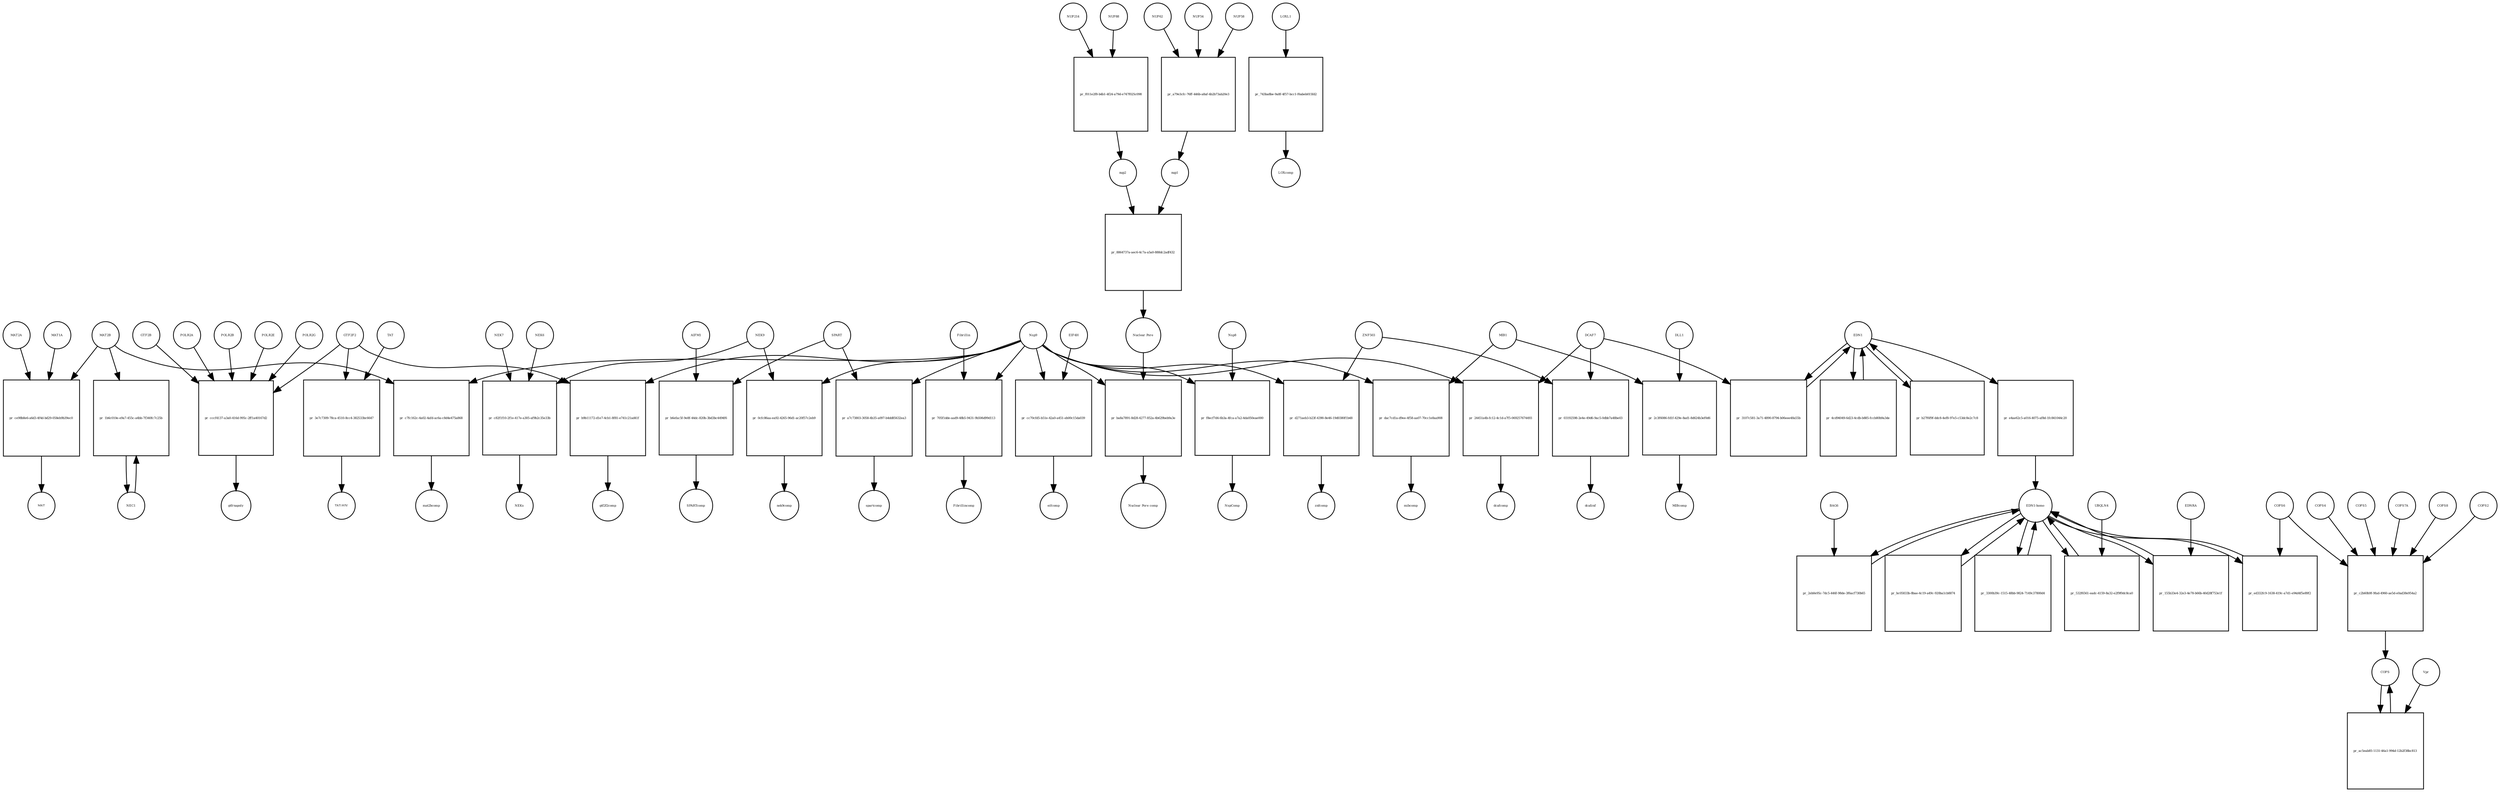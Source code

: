 strict digraph  {
EDN1 [annotation=urn_miriam_uniprot_P05305, bipartite=0, cls=macromolecule, fontsize=4, label=EDN1, shape=circle];
"pr_3107c581-3a71-4890-8794-b06eee48a55b" [annotation="", bipartite=1, cls=process, fontsize=4, label="pr_3107c581-3a71-4890-8794-b06eee48a55b", shape=square];
DCAF7 [annotation="urn_miriam_uniprot_P61962|urn_miriam_pubmed_16887337|urn_miriam_pubmed_16949367", bipartite=0, cls=macromolecule, fontsize=4, label=DCAF7, shape=circle];
"pr_b27f6f9f-ddc8-4ef8-97e5-c53dc8e2c7c8" [annotation="", bipartite=1, cls=process, fontsize=4, label="pr_b27f6f9f-ddc8-4ef8-97e5-c53dc8e2c7c8", shape=square];
MAT2B [annotation="urn_miriam_uniprot_Q9NZL9|urn_miriam_pubmed_10644686|urn_miriam_pubmed_23189196|urn_miriam_pubmed_25075345|urn_miriam_pubmed_23425511", bipartite=0, cls=macromolecule, fontsize=4, label=MAT2B, shape=circle];
"pr_c7fc162c-4a02-4afd-ac6a-c8d4e475a868" [annotation="", bipartite=1, cls=process, fontsize=4, label="pr_c7fc162c-4a02-4afd-ac6a-c8d4e475a868", shape=square];
Nsp9 [annotation="urn_miriam_uniprot_P0DTD1|urn_miriam_ncbiprotein_YP_009725305", bipartite=0, cls=macromolecule, fontsize=4, label=Nsp9, shape=circle];
mat2bcomp [annotation="", bipartite=0, cls=complex, fontsize=4, label=mat2bcomp, shape=circle];
GTF2F2 [annotation="urn_miriam_uniprot_P13984|urn_miriam_pubmed_10428810", bipartite=0, cls=macromolecule, fontsize=4, label=GTF2F2, shape=circle];
"pr_b9b11172-d1e7-4cb1-8f81-e741c21ad41f" [annotation="", bipartite=1, cls=process, fontsize=4, label="pr_b9b11172-d1e7-4cb1-8f81-e741c21ad41f", shape=square];
gtf2f2comp [annotation="", bipartite=0, cls=complex, fontsize=4, label=gtf2f2comp, shape=circle];
"pr_705f1dde-aad9-48b5-9431-9b506d99d113" [annotation="", bipartite=1, cls=process, fontsize=4, label="pr_705f1dde-aad9-48b5-9431-9b506d99d113", shape=square];
Fibrillin [annotation="", bipartite=0, cls=complex, fontsize=4, label=Fibrillin, shape=circle];
Fibrillincomp [annotation="", bipartite=0, cls=complex, fontsize=4, label=Fibrillincomp, shape=circle];
"pr_0cfc86aa-ea92-4265-96d1-ac20f57c2eb9" [annotation="", bipartite=1, cls=process, fontsize=4, label="pr_0cfc86aa-ea92-4265-96d1-ac20f57c2eb9", shape=square];
NEK9 [annotation=urn_miriam_uniprot_Q8TD19, bipartite=0, cls=macromolecule, fontsize=4, label=NEK9, shape=circle];
nek9comp [annotation="", bipartite=0, cls=complex, fontsize=4, label=nek9comp, shape=circle];
SPART [annotation=urn_miriam_uniprot_Q8N0X7, bipartite=0, cls=macromolecule, fontsize=4, label=SPART, shape=circle];
"pr_a7c73803-3058-4b35-a097-b4dd85632ea3" [annotation="", bipartite=1, cls=process, fontsize=4, label="pr_a7c73803-3058-4b35-a097-b4dd85632ea3", shape=square];
spartcomp [annotation="", bipartite=0, cls=complex, fontsize=4, label=spartcomp, shape=circle];
"pr_cc70cfd5-b51e-42a0-a451-eb00c15da039" [annotation="", bipartite=1, cls=process, fontsize=4, label="pr_cc70cfd5-b51e-42a0-a451-eb00c15da039", shape=square];
EIF4H [annotation="urn_miriam_uniprot_Q15056|urn_miriam_pubmed_10585411|urn_miriam_pubmed_11418588", bipartite=0, cls=macromolecule, fontsize=4, label=EIF4H, shape=circle];
eifcomp [annotation="", bipartite=0, cls=complex, fontsize=4, label=eifcomp, shape=circle];
"pr_24451a4b-fc12-4c1d-a7f5-069257674493" [annotation="", bipartite=1, cls=process, fontsize=4, label="pr_24451a4b-fc12-4c1d-a7f5-069257674493", shape=square];
dcafcomp [annotation="", bipartite=0, cls=complex, fontsize=4, label=dcafcomp, shape=circle];
"pr_d271aeb3-b23f-4390-8e46-19d0380f1b48" [annotation="", bipartite=1, cls=process, fontsize=4, label="pr_d271aeb3-b23f-4390-8e46-19d0380f1b48", shape=square];
ZNF503 [annotation=urn_miriam_uniprot_Q96F45, bipartite=0, cls=macromolecule, fontsize=4, label=ZNF503, shape=circle];
znfcomp [annotation="", bipartite=0, cls=complex, fontsize=4, label=znfcomp, shape=circle];
MIB1 [annotation="urn_miriam_uniprot_Q86YT6|urn_miriam_pubmed_24185901", bipartite=0, cls=macromolecule, fontsize=4, label=MIB1, shape=circle];
"pr_dac7cd1a-d9ee-4f58-aa07-70cc1e8aa908" [annotation="", bipartite=1, cls=process, fontsize=4, label="pr_dac7cd1a-d9ee-4f58-aa07-70cc1e8aa908", shape=square];
mibcomp [annotation="", bipartite=0, cls=complex, fontsize=4, label=mibcomp, shape=circle];
"pr_03192598-2e4e-49d6-9ac5-0dbb7a48be03" [annotation="", bipartite=1, cls=process, fontsize=4, label="pr_03192598-2e4e-49d6-9ac5-0dbb7a48be03", shape=square];
dcafznf [annotation="", bipartite=0, cls=complex, fontsize=4, label=dcafznf, shape=circle];
"pr_ba8a7891-8d28-4277-852a-4b629beb9a3e" [annotation="", bipartite=1, cls=process, fontsize=4, label="pr_ba8a7891-8d28-4277-852a-4b629beb9a3e", shape=square];
"Nuclear Pore" [annotation="", bipartite=0, cls=complex, fontsize=4, label="Nuclear Pore", shape=circle];
"Nuclear Pore comp" [annotation="", bipartite=0, cls=complex, fontsize=4, label="Nuclear Pore comp", shape=circle];
NUP214 [annotation=urn_miriam_uniprot_P35658, bipartite=0, cls=macromolecule, fontsize=4, label=NUP214, shape=circle];
"pr_f011e2f8-b4b1-4f24-a79d-e747f025c098" [annotation="", bipartite=1, cls=process, fontsize=4, label="pr_f011e2f8-b4b1-4f24-a79d-e747f025c098", shape=square];
NUP88 [annotation="urn_miriam_uniprot_Q99567|urn_miriam_pubmed_30543681", bipartite=0, cls=macromolecule, fontsize=4, label=NUP88, shape=circle];
nup2 [annotation="", bipartite=0, cls=complex, fontsize=4, label=nup2, shape=circle];
nup1 [annotation="", bipartite=0, cls=complex, fontsize=4, label=nup1, shape=circle];
"pr_8864737a-aec6-4c7a-a5a0-888dc2adf432" [annotation="", bipartite=1, cls=process, fontsize=4, label="pr_8864737a-aec6-4c7a-a5a0-888dc2adf432", shape=square];
NUP54 [annotation=urn_miriam_uniprot_Q7Z3B4, bipartite=0, cls=macromolecule, fontsize=4, label=NUP54, shape=circle];
"pr_a79e3cfc-76ff-446b-a8af-4b2b73ab20e3" [annotation="", bipartite=1, cls=process, fontsize=4, label="pr_a79e3cfc-76ff-446b-a8af-4b2b73ab20e3", shape=square];
NUP58 [annotation=urn_miriam_uniprot_Q9BVL2, bipartite=0, cls=macromolecule, fontsize=4, label=NUP58, shape=circle];
NUP62 [annotation=urn_miriam_uniprot_P37198, bipartite=0, cls=macromolecule, fontsize=4, label=NUP62, shape=circle];
"pr_cccf4137-a3a0-416d-995c-2ff1a40167d2" [annotation="", bipartite=1, cls=process, fontsize=4, label="pr_cccf4137-a3a0-416d-995c-2ff1a40167d2", shape=square];
gtfrnapoly [annotation="", bipartite=0, cls=complex, fontsize=4, label=gtfrnapoly, shape=circle];
GTF2B [annotation="", bipartite=0, cls=macromolecule, fontsize=4, label=GTF2B, shape=circle];
POLR2A [annotation=urn_miriam_uniprot_P30876, bipartite=0, cls=macromolecule, fontsize=4, label=POLR2A, shape=circle];
POLR2B [annotation="", bipartite=0, cls=macromolecule, fontsize=4, label=POLR2B, shape=circle];
POLR2E [annotation="", bipartite=0, cls=macromolecule, fontsize=4, label=POLR2E, shape=circle];
POLR2G [annotation="", bipartite=0, cls=macromolecule, fontsize=4, label=POLR2G, shape=circle];
"pr_3e7c7309-78ca-4510-8cc4-382533bc6647" [annotation="", bipartite=1, cls=process, fontsize=4, label="pr_3e7c7309-78ca-4510-8cc4-382533bc6647", shape=square];
TAT [annotation="", bipartite=0, cls=macromolecule, fontsize=4, label=TAT, shape=circle];
"TAT-HIV" [annotation="", bipartite=0, cls=complex, fontsize=4, label="TAT-HIV", shape=circle];
"pr_c82f1f10-2f1e-417e-a305-af9b2c35e33b" [annotation="", bipartite=1, cls=process, fontsize=4, label="pr_c82f1f10-2f1e-417e-a305-af9b2c35e33b", shape=square];
NEKs [annotation="", bipartite=0, cls=complex, fontsize=4, label=NEKs, shape=circle];
NEK7 [annotation="", bipartite=0, cls=macromolecule, fontsize=4, label=NEK7, shape=circle];
NEK6 [annotation="", bipartite=0, cls=macromolecule, fontsize=4, label=NEK6, shape=circle];
"pr_e4ae62c5-a016-4075-af8d-1fc841044c20" [annotation="", bipartite=1, cls=process, fontsize=4, label="pr_e4ae62c5-a016-4075-af8d-1fc841044c20", shape=square];
"EDN1-homo" [annotation="", bipartite=0, cls=complex, fontsize=4, label="EDN1-homo", shape=circle];
"pr_4cd94049-6d23-4cdb-b885-fccb80b9a3de" [annotation="", bipartite=1, cls=process, fontsize=4, label="pr_4cd94049-6d23-4cdb-b885-fccb80b9a3de", shape=square];
"pr_2eb0e95c-7dc5-446f-98de-3f6acf730b65" [annotation="", bipartite=1, cls=process, fontsize=4, label="pr_2eb0e95c-7dc5-446f-98de-3f6acf730b65", shape=square];
BAG6 [annotation="", bipartite=0, cls=macromolecule, fontsize=4, label=BAG6, shape=circle];
"pr_bc05833b-8bae-4c19-a49c-920ba1cb8874" [annotation="", bipartite=1, cls=process, fontsize=4, label="pr_bc05833b-8bae-4c19-a49c-920ba1cb8874", shape=square];
"pr_3300b39c-1515-48bb-9824-7149c37800d4" [annotation="", bipartite=1, cls=process, fontsize=4, label="pr_3300b39c-1515-48bb-9824-7149c37800d4", shape=square];
COPS2 [annotation="", bipartite=0, cls=macromolecule, fontsize=4, label=COPS2, shape=circle];
"pr_c2b60b9f-9fad-4960-ae5d-e0ad38e954a2" [annotation="", bipartite=1, cls=process, fontsize=4, label="pr_c2b60b9f-9fad-4960-ae5d-e0ad38e954a2", shape=square];
COPS [annotation="", bipartite=0, cls=complex, fontsize=4, label=COPS, shape=circle];
COPS4 [annotation="", bipartite=0, cls=macromolecule, fontsize=4, label=COPS4, shape=circle];
COPS5 [annotation="", bipartite=0, cls=macromolecule, fontsize=4, label=COPS5, shape=circle];
COPS6 [annotation="", bipartite=0, cls=macromolecule, fontsize=4, label=COPS6, shape=circle];
COPS7A [annotation="", bipartite=0, cls=macromolecule, fontsize=4, label=COPS7A, shape=circle];
COPS8 [annotation="", bipartite=0, cls=macromolecule, fontsize=4, label=COPS8, shape=circle];
Vpr [annotation="", bipartite=0, cls=macromolecule, fontsize=4, label=Vpr, shape=circle];
"pr_ac5eab85-1131-46a1-994d-12b2f38bc813" [annotation="", bipartite=1, cls=process, fontsize=4, label="pr_ac5eab85-1131-46a1-994d-12b2f38bc813", shape=square];
"pr_ed332fc9-1638-419c-a7d1-e94d4f5e89f2" [annotation="", bipartite=1, cls=process, fontsize=4, label="pr_ed332fc9-1638-419c-a7d1-e94d4f5e89f2", shape=square];
"pr_532f6561-eadc-4159-8a32-e2f9f0dc8ca0" [annotation="", bipartite=1, cls=process, fontsize=4, label="pr_532f6561-eadc-4159-8a32-e2f9f0dc8ca0", shape=square];
UBQLN4 [annotation="", bipartite=0, cls=macromolecule, fontsize=4, label=UBQLN4, shape=circle];
"pr_155b33e4-32e3-4e78-b66b-40d28f753e1f" [annotation="", bipartite=1, cls=process, fontsize=4, label="pr_155b33e4-32e3-4e78-b66b-40d28f753e1f", shape=square];
EDNRA [annotation="", bipartite=0, cls=macromolecule, fontsize=4, label=EDNRA, shape=circle];
"pr_f8ecf7d4-6b3a-4fca-a7a2-4da050eae000" [annotation="", bipartite=1, cls=process, fontsize=4, label="pr_f8ecf7d4-6b3a-4fca-a7a2-4da050eae000", shape=square];
Nsp8 [annotation="urn_miriam_uniprot_P0DTD1|urn_miriam_ncbiprotein_YP_009725304", bipartite=0, cls=macromolecule, fontsize=4, label=Nsp8, shape=circle];
NspComp [annotation="", bipartite=0, cls=complex, fontsize=4, label=NspComp, shape=circle];
AIFM1 [annotation="", bipartite=0, cls=macromolecule, fontsize=4, label=AIFM1, shape=circle];
"pr_b6efac5f-9e8f-44dc-820b-3bd3bc4494f6" [annotation="", bipartite=1, cls=process, fontsize=4, label="pr_b6efac5f-9e8f-44dc-820b-3bd3bc4494f6", shape=square];
SPARTcomp [annotation="", bipartite=0, cls=complex, fontsize=4, label=SPARTcomp, shape=circle];
MAT1A [annotation="", bipartite=0, cls=macromolecule, fontsize=4, label=MAT1A, shape=circle];
"pr_ce98b8e6-a6d3-4f4d-bd29-058eb9b39ec0" [annotation="", bipartite=1, cls=process, fontsize=4, label="pr_ce98b8e6-a6d3-4f4d-bd29-058eb9b39ec0", shape=square];
MAT [annotation="", bipartite=0, cls=complex, fontsize=4, label=MAT, shape=circle];
MAT2A [annotation="", bipartite=0, cls=macromolecule, fontsize=4, label=MAT2A, shape=circle];
LOXL1 [annotation="", bipartite=0, cls=macromolecule, fontsize=4, label=LOXL1, shape=circle];
"pr_743ba8be-9a8f-4f57-bcc1-f6abeb015fd2" [annotation="", bipartite=1, cls=process, fontsize=4, label="pr_743ba8be-9a8f-4f57-bcc1-f6abeb015fd2", shape=square];
LOXcomp [annotation="", bipartite=0, cls=complex, fontsize=4, label=LOXcomp, shape=circle];
"pr_1b6c010e-e9a7-455c-a4bb-7f340fc7c25b" [annotation="", bipartite=1, cls=process, fontsize=4, label="pr_1b6c010e-e9a7-455c-a4bb-7f340fc7c25b", shape=square];
NEC1 [annotation="", bipartite=0, cls=complex, fontsize=4, label=NEC1, shape=circle];
"pr_2c3f6086-fd1f-429e-8ad1-8d624b3ef0d6" [annotation="", bipartite=1, cls=process, fontsize=4, label="pr_2c3f6086-fd1f-429e-8ad1-8d624b3ef0d6", shape=square];
DLL1 [annotation="", bipartite=0, cls=macromolecule, fontsize=4, label=DLL1, shape=circle];
MIBcomp [annotation="", bipartite=0, cls=complex, fontsize=4, label=MIBcomp, shape=circle];
EDN1 -> "pr_3107c581-3a71-4890-8794-b06eee48a55b"  [annotation="", interaction_type=consumption];
EDN1 -> "pr_b27f6f9f-ddc8-4ef8-97e5-c53dc8e2c7c8"  [annotation="", interaction_type=consumption];
EDN1 -> "pr_e4ae62c5-a016-4075-af8d-1fc841044c20"  [annotation="", interaction_type=consumption];
EDN1 -> "pr_4cd94049-6d23-4cdb-b885-fccb80b9a3de"  [annotation="", interaction_type=consumption];
"pr_3107c581-3a71-4890-8794-b06eee48a55b" -> EDN1  [annotation="", interaction_type=production];
DCAF7 -> "pr_3107c581-3a71-4890-8794-b06eee48a55b"  [annotation=urn_miriam_pubmed_27880803, interaction_type=catalysis];
DCAF7 -> "pr_24451a4b-fc12-4c1d-a7f5-069257674493"  [annotation="", interaction_type=consumption];
DCAF7 -> "pr_03192598-2e4e-49d6-9ac5-0dbb7a48be03"  [annotation="", interaction_type=consumption];
"pr_b27f6f9f-ddc8-4ef8-97e5-c53dc8e2c7c8" -> EDN1  [annotation="", interaction_type=production];
MAT2B -> "pr_c7fc162c-4a02-4afd-ac6a-c8d4e475a868"  [annotation="", interaction_type=consumption];
MAT2B -> "pr_ce98b8e6-a6d3-4f4d-bd29-058eb9b39ec0"  [annotation="", interaction_type=consumption];
MAT2B -> "pr_1b6c010e-e9a7-455c-a4bb-7f340fc7c25b"  [annotation="", interaction_type=consumption];
"pr_c7fc162c-4a02-4afd-ac6a-c8d4e475a868" -> mat2bcomp  [annotation="", interaction_type=production];
Nsp9 -> "pr_c7fc162c-4a02-4afd-ac6a-c8d4e475a868"  [annotation="", interaction_type=consumption];
Nsp9 -> "pr_b9b11172-d1e7-4cb1-8f81-e741c21ad41f"  [annotation="", interaction_type=consumption];
Nsp9 -> "pr_705f1dde-aad9-48b5-9431-9b506d99d113"  [annotation="", interaction_type=consumption];
Nsp9 -> "pr_0cfc86aa-ea92-4265-96d1-ac20f57c2eb9"  [annotation="", interaction_type=consumption];
Nsp9 -> "pr_a7c73803-3058-4b35-a097-b4dd85632ea3"  [annotation="", interaction_type=consumption];
Nsp9 -> "pr_cc70cfd5-b51e-42a0-a451-eb00c15da039"  [annotation="", interaction_type=consumption];
Nsp9 -> "pr_24451a4b-fc12-4c1d-a7f5-069257674493"  [annotation="", interaction_type=consumption];
Nsp9 -> "pr_d271aeb3-b23f-4390-8e46-19d0380f1b48"  [annotation="", interaction_type=consumption];
Nsp9 -> "pr_dac7cd1a-d9ee-4f58-aa07-70cc1e8aa908"  [annotation="", interaction_type=consumption];
Nsp9 -> "pr_ba8a7891-8d28-4277-852a-4b629beb9a3e"  [annotation="", interaction_type=consumption];
Nsp9 -> "pr_f8ecf7d4-6b3a-4fca-a7a2-4da050eae000"  [annotation="", interaction_type=consumption];
GTF2F2 -> "pr_b9b11172-d1e7-4cb1-8f81-e741c21ad41f"  [annotation="", interaction_type=consumption];
GTF2F2 -> "pr_cccf4137-a3a0-416d-995c-2ff1a40167d2"  [annotation="", interaction_type=consumption];
GTF2F2 -> "pr_3e7c7309-78ca-4510-8cc4-382533bc6647"  [annotation="", interaction_type=consumption];
"pr_b9b11172-d1e7-4cb1-8f81-e741c21ad41f" -> gtf2f2comp  [annotation="", interaction_type=production];
"pr_705f1dde-aad9-48b5-9431-9b506d99d113" -> Fibrillincomp  [annotation="", interaction_type=production];
Fibrillin -> "pr_705f1dde-aad9-48b5-9431-9b506d99d113"  [annotation="", interaction_type=consumption];
"pr_0cfc86aa-ea92-4265-96d1-ac20f57c2eb9" -> nek9comp  [annotation="", interaction_type=production];
NEK9 -> "pr_0cfc86aa-ea92-4265-96d1-ac20f57c2eb9"  [annotation="", interaction_type=consumption];
NEK9 -> "pr_c82f1f10-2f1e-417e-a305-af9b2c35e33b"  [annotation="", interaction_type=consumption];
SPART -> "pr_a7c73803-3058-4b35-a097-b4dd85632ea3"  [annotation="", interaction_type=consumption];
SPART -> "pr_b6efac5f-9e8f-44dc-820b-3bd3bc4494f6"  [annotation="", interaction_type=consumption];
"pr_a7c73803-3058-4b35-a097-b4dd85632ea3" -> spartcomp  [annotation="", interaction_type=production];
"pr_cc70cfd5-b51e-42a0-a451-eb00c15da039" -> eifcomp  [annotation="", interaction_type=production];
EIF4H -> "pr_cc70cfd5-b51e-42a0-a451-eb00c15da039"  [annotation="", interaction_type=consumption];
"pr_24451a4b-fc12-4c1d-a7f5-069257674493" -> dcafcomp  [annotation="", interaction_type=production];
"pr_d271aeb3-b23f-4390-8e46-19d0380f1b48" -> znfcomp  [annotation="", interaction_type=production];
ZNF503 -> "pr_d271aeb3-b23f-4390-8e46-19d0380f1b48"  [annotation="", interaction_type=consumption];
ZNF503 -> "pr_03192598-2e4e-49d6-9ac5-0dbb7a48be03"  [annotation="", interaction_type=consumption];
MIB1 -> "pr_dac7cd1a-d9ee-4f58-aa07-70cc1e8aa908"  [annotation="", interaction_type=consumption];
MIB1 -> "pr_2c3f6086-fd1f-429e-8ad1-8d624b3ef0d6"  [annotation="", interaction_type=consumption];
"pr_dac7cd1a-d9ee-4f58-aa07-70cc1e8aa908" -> mibcomp  [annotation="", interaction_type=production];
"pr_03192598-2e4e-49d6-9ac5-0dbb7a48be03" -> dcafznf  [annotation="", interaction_type=production];
"pr_ba8a7891-8d28-4277-852a-4b629beb9a3e" -> "Nuclear Pore comp"  [annotation="", interaction_type=production];
"Nuclear Pore" -> "pr_ba8a7891-8d28-4277-852a-4b629beb9a3e"  [annotation="", interaction_type=consumption];
NUP214 -> "pr_f011e2f8-b4b1-4f24-a79d-e747f025c098"  [annotation="", interaction_type=consumption];
"pr_f011e2f8-b4b1-4f24-a79d-e747f025c098" -> nup2  [annotation="", interaction_type=production];
NUP88 -> "pr_f011e2f8-b4b1-4f24-a79d-e747f025c098"  [annotation="", interaction_type=consumption];
nup2 -> "pr_8864737a-aec6-4c7a-a5a0-888dc2adf432"  [annotation="", interaction_type=consumption];
nup1 -> "pr_8864737a-aec6-4c7a-a5a0-888dc2adf432"  [annotation="", interaction_type=consumption];
"pr_8864737a-aec6-4c7a-a5a0-888dc2adf432" -> "Nuclear Pore"  [annotation="", interaction_type=production];
NUP54 -> "pr_a79e3cfc-76ff-446b-a8af-4b2b73ab20e3"  [annotation="", interaction_type=consumption];
"pr_a79e3cfc-76ff-446b-a8af-4b2b73ab20e3" -> nup1  [annotation="", interaction_type=production];
NUP58 -> "pr_a79e3cfc-76ff-446b-a8af-4b2b73ab20e3"  [annotation="", interaction_type=consumption];
NUP62 -> "pr_a79e3cfc-76ff-446b-a8af-4b2b73ab20e3"  [annotation="", interaction_type=consumption];
"pr_cccf4137-a3a0-416d-995c-2ff1a40167d2" -> gtfrnapoly  [annotation="", interaction_type=production];
GTF2B -> "pr_cccf4137-a3a0-416d-995c-2ff1a40167d2"  [annotation="", interaction_type=consumption];
POLR2A -> "pr_cccf4137-a3a0-416d-995c-2ff1a40167d2"  [annotation="", interaction_type=consumption];
POLR2B -> "pr_cccf4137-a3a0-416d-995c-2ff1a40167d2"  [annotation="", interaction_type=consumption];
POLR2E -> "pr_cccf4137-a3a0-416d-995c-2ff1a40167d2"  [annotation="", interaction_type=consumption];
POLR2G -> "pr_cccf4137-a3a0-416d-995c-2ff1a40167d2"  [annotation="", interaction_type=consumption];
"pr_3e7c7309-78ca-4510-8cc4-382533bc6647" -> "TAT-HIV"  [annotation="", interaction_type=production];
TAT -> "pr_3e7c7309-78ca-4510-8cc4-382533bc6647"  [annotation="", interaction_type=consumption];
"pr_c82f1f10-2f1e-417e-a305-af9b2c35e33b" -> NEKs  [annotation="", interaction_type=production];
NEK7 -> "pr_c82f1f10-2f1e-417e-a305-af9b2c35e33b"  [annotation="", interaction_type=consumption];
NEK6 -> "pr_c82f1f10-2f1e-417e-a305-af9b2c35e33b"  [annotation="", interaction_type=consumption];
"pr_e4ae62c5-a016-4075-af8d-1fc841044c20" -> "EDN1-homo"  [annotation="", interaction_type=production];
"EDN1-homo" -> "pr_2eb0e95c-7dc5-446f-98de-3f6acf730b65"  [annotation="", interaction_type=consumption];
"EDN1-homo" -> "pr_bc05833b-8bae-4c19-a49c-920ba1cb8874"  [annotation="", interaction_type=consumption];
"EDN1-homo" -> "pr_3300b39c-1515-48bb-9824-7149c37800d4"  [annotation="", interaction_type=consumption];
"EDN1-homo" -> "pr_ed332fc9-1638-419c-a7d1-e94d4f5e89f2"  [annotation="", interaction_type=consumption];
"EDN1-homo" -> "pr_532f6561-eadc-4159-8a32-e2f9f0dc8ca0"  [annotation="", interaction_type=consumption];
"EDN1-homo" -> "pr_155b33e4-32e3-4e78-b66b-40d28f753e1f"  [annotation="", interaction_type=consumption];
"pr_4cd94049-6d23-4cdb-b885-fccb80b9a3de" -> EDN1  [annotation="", interaction_type=production];
"pr_2eb0e95c-7dc5-446f-98de-3f6acf730b65" -> "EDN1-homo"  [annotation="", interaction_type=production];
BAG6 -> "pr_2eb0e95c-7dc5-446f-98de-3f6acf730b65"  [annotation="", interaction_type=consumption];
"pr_bc05833b-8bae-4c19-a49c-920ba1cb8874" -> "EDN1-homo"  [annotation="", interaction_type=production];
"pr_3300b39c-1515-48bb-9824-7149c37800d4" -> "EDN1-homo"  [annotation="", interaction_type=production];
COPS2 -> "pr_c2b60b9f-9fad-4960-ae5d-e0ad38e954a2"  [annotation="", interaction_type=consumption];
"pr_c2b60b9f-9fad-4960-ae5d-e0ad38e954a2" -> COPS  [annotation="", interaction_type=production];
COPS -> "pr_ac5eab85-1131-46a1-994d-12b2f38bc813"  [annotation="", interaction_type=consumption];
COPS4 -> "pr_c2b60b9f-9fad-4960-ae5d-e0ad38e954a2"  [annotation="", interaction_type=consumption];
COPS5 -> "pr_c2b60b9f-9fad-4960-ae5d-e0ad38e954a2"  [annotation="", interaction_type=consumption];
COPS6 -> "pr_c2b60b9f-9fad-4960-ae5d-e0ad38e954a2"  [annotation="", interaction_type=consumption];
COPS6 -> "pr_ed332fc9-1638-419c-a7d1-e94d4f5e89f2"  [annotation="", interaction_type=consumption];
COPS7A -> "pr_c2b60b9f-9fad-4960-ae5d-e0ad38e954a2"  [annotation="", interaction_type=consumption];
COPS8 -> "pr_c2b60b9f-9fad-4960-ae5d-e0ad38e954a2"  [annotation="", interaction_type=consumption];
Vpr -> "pr_ac5eab85-1131-46a1-994d-12b2f38bc813"  [annotation="", interaction_type=consumption];
"pr_ac5eab85-1131-46a1-994d-12b2f38bc813" -> COPS  [annotation="", interaction_type=production];
"pr_ed332fc9-1638-419c-a7d1-e94d4f5e89f2" -> "EDN1-homo"  [annotation="", interaction_type=production];
"pr_532f6561-eadc-4159-8a32-e2f9f0dc8ca0" -> "EDN1-homo"  [annotation="", interaction_type=production];
UBQLN4 -> "pr_532f6561-eadc-4159-8a32-e2f9f0dc8ca0"  [annotation="", interaction_type=consumption];
"pr_155b33e4-32e3-4e78-b66b-40d28f753e1f" -> "EDN1-homo"  [annotation="", interaction_type=production];
EDNRA -> "pr_155b33e4-32e3-4e78-b66b-40d28f753e1f"  [annotation="", interaction_type=consumption];
"pr_f8ecf7d4-6b3a-4fca-a7a2-4da050eae000" -> NspComp  [annotation="", interaction_type=production];
Nsp8 -> "pr_f8ecf7d4-6b3a-4fca-a7a2-4da050eae000"  [annotation="", interaction_type=consumption];
AIFM1 -> "pr_b6efac5f-9e8f-44dc-820b-3bd3bc4494f6"  [annotation="", interaction_type=consumption];
"pr_b6efac5f-9e8f-44dc-820b-3bd3bc4494f6" -> SPARTcomp  [annotation="", interaction_type=production];
MAT1A -> "pr_ce98b8e6-a6d3-4f4d-bd29-058eb9b39ec0"  [annotation="", interaction_type=consumption];
"pr_ce98b8e6-a6d3-4f4d-bd29-058eb9b39ec0" -> MAT  [annotation="", interaction_type=production];
MAT2A -> "pr_ce98b8e6-a6d3-4f4d-bd29-058eb9b39ec0"  [annotation="", interaction_type=consumption];
LOXL1 -> "pr_743ba8be-9a8f-4f57-bcc1-f6abeb015fd2"  [annotation="", interaction_type=consumption];
"pr_743ba8be-9a8f-4f57-bcc1-f6abeb015fd2" -> LOXcomp  [annotation="", interaction_type=production];
"pr_1b6c010e-e9a7-455c-a4bb-7f340fc7c25b" -> NEC1  [annotation="", interaction_type=production];
NEC1 -> "pr_1b6c010e-e9a7-455c-a4bb-7f340fc7c25b"  [annotation="", interaction_type=consumption];
"pr_2c3f6086-fd1f-429e-8ad1-8d624b3ef0d6" -> MIBcomp  [annotation="", interaction_type=production];
DLL1 -> "pr_2c3f6086-fd1f-429e-8ad1-8d624b3ef0d6"  [annotation="", interaction_type=consumption];
}
